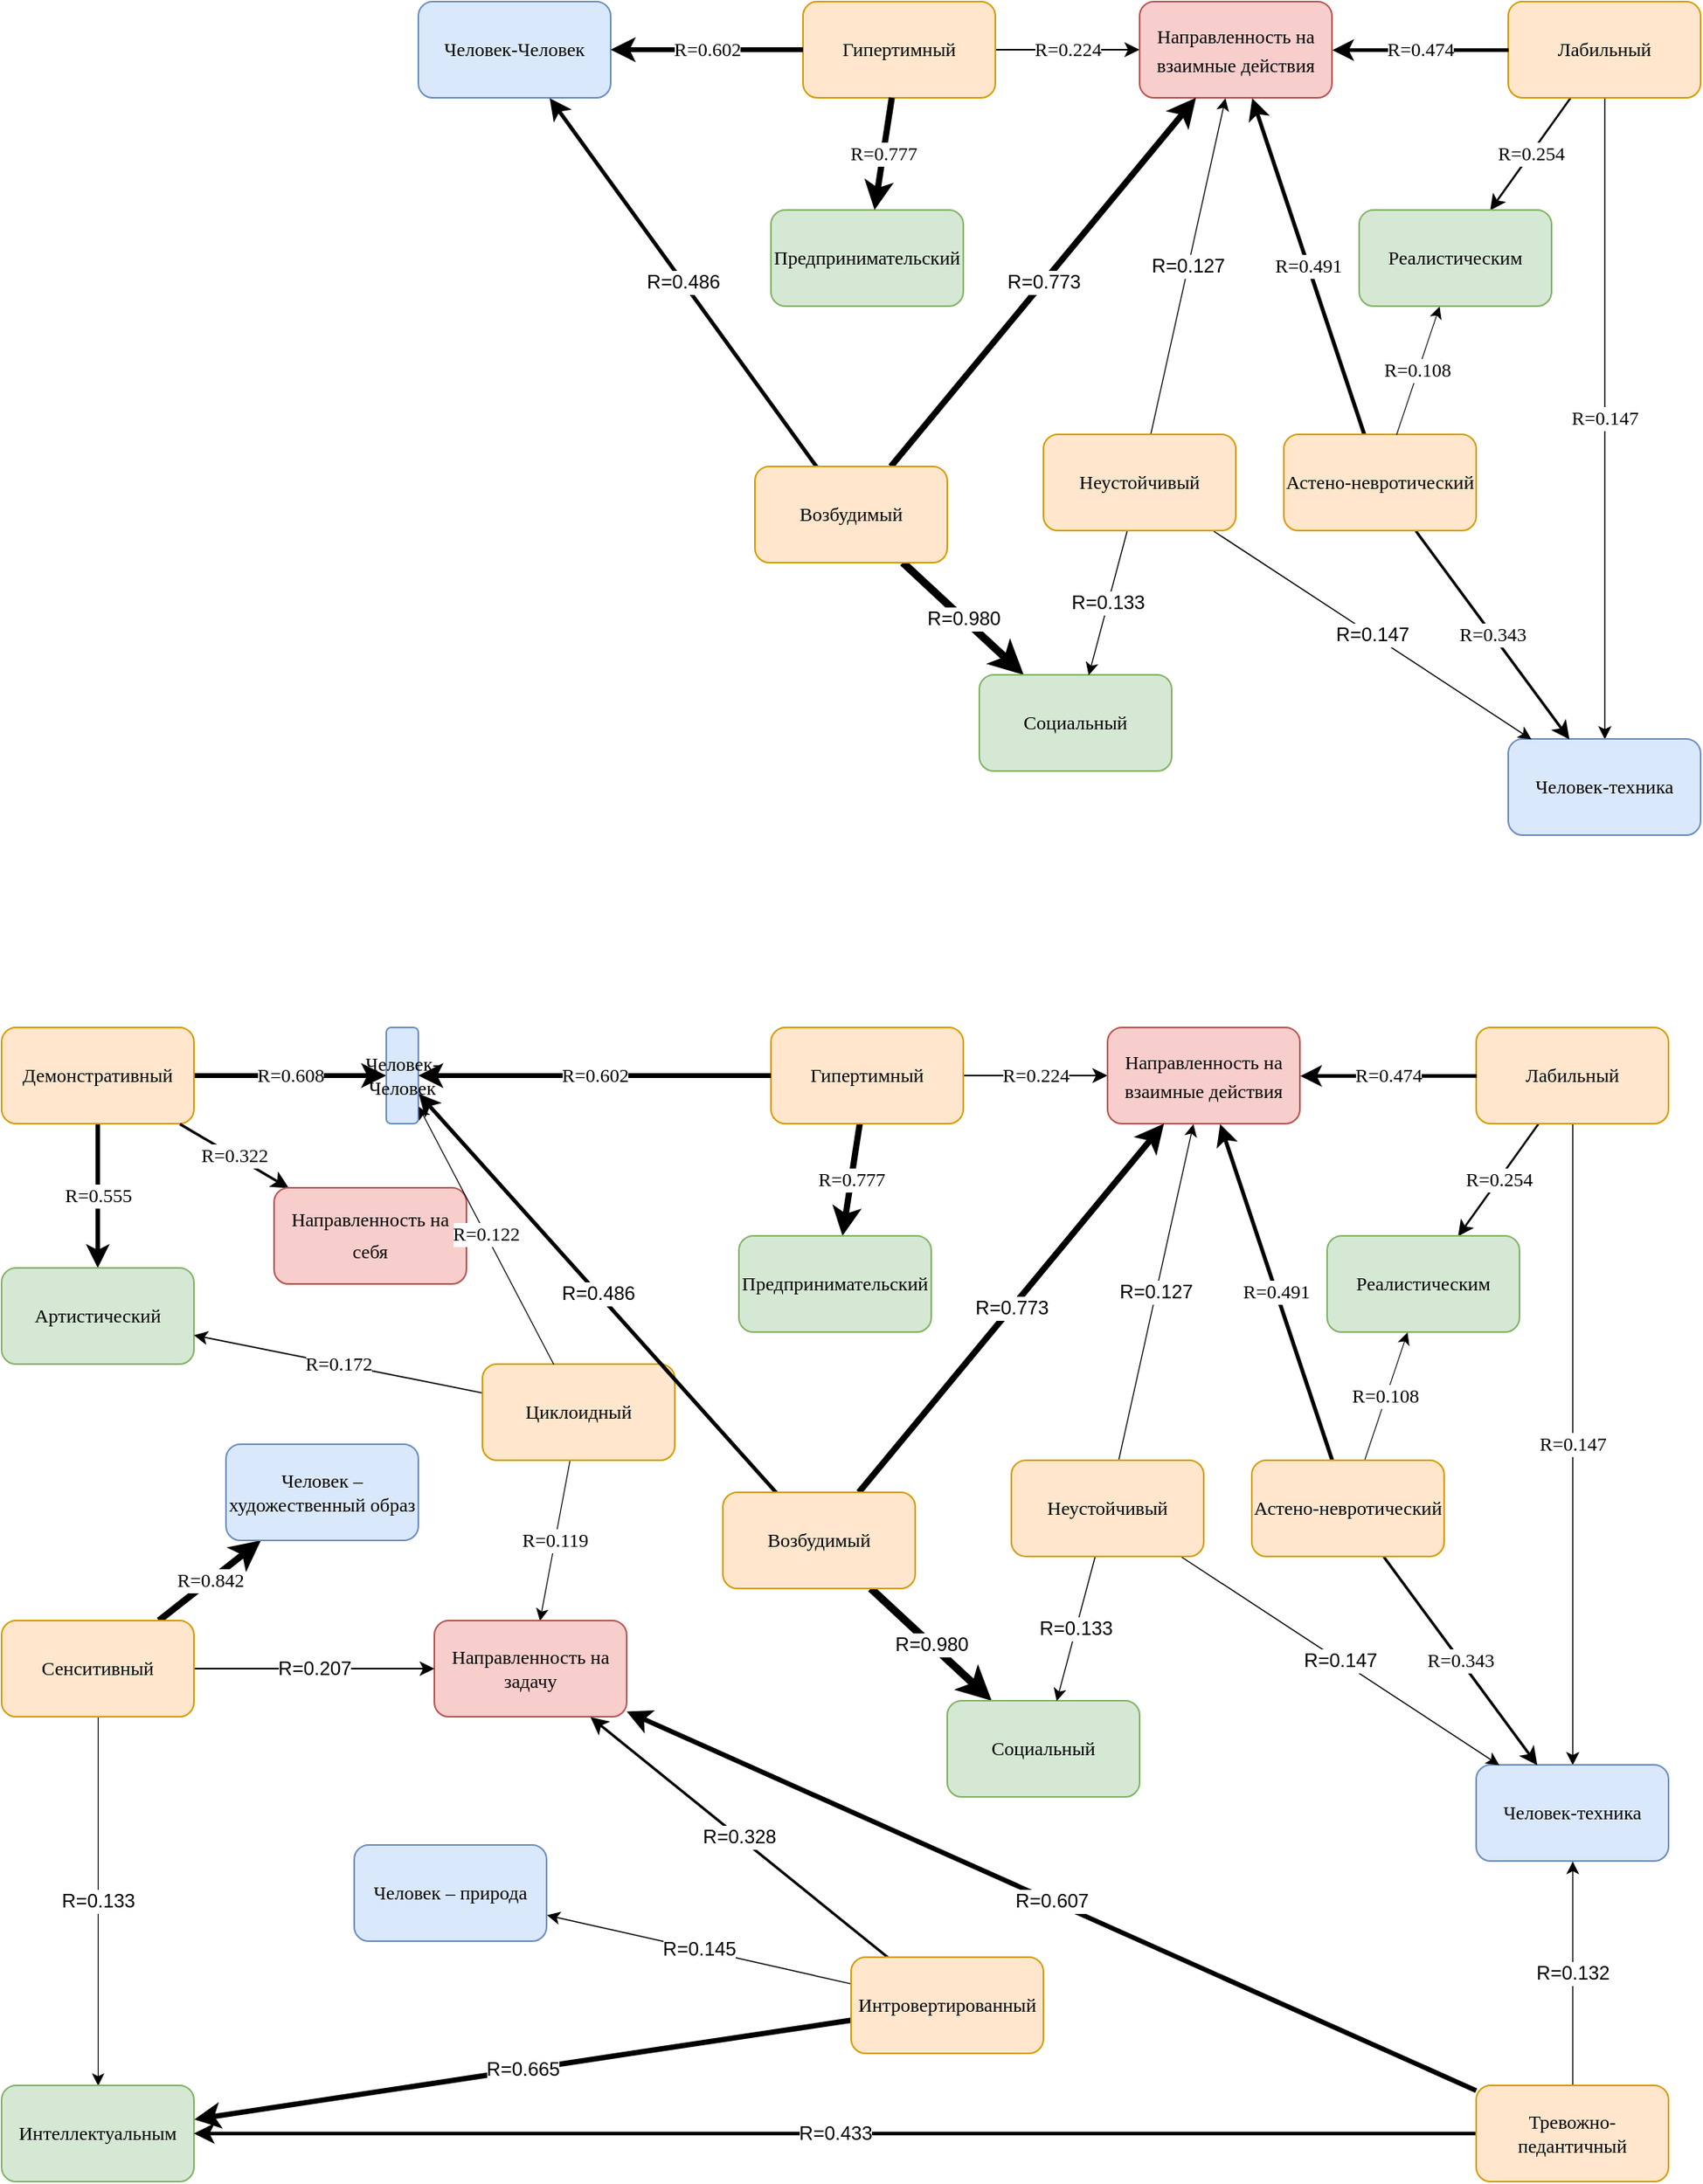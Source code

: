 <mxfile version="27.0.3">
  <diagram name="Страница — 1" id="1lgbH9x4u3ROzhYAGhE-">
    <mxGraphModel dx="1511" dy="1985" grid="1" gridSize="10" guides="1" tooltips="1" connect="1" arrows="1" fold="1" page="0" pageScale="1" pageWidth="1169" pageHeight="827" background="none" math="0" shadow="0">
      <root>
        <mxCell id="0" />
        <mxCell id="1" parent="0" />
        <mxCell id="H34q3096vW5ZRXHq4TRd-3" value="R=0.608" style="rounded=0;orthogonalLoop=1;jettySize=auto;html=1;fontFamily=Times New Roman;fontSize=12;strokeWidth=3.04;strokeColor=default;" parent="1" source="H34q3096vW5ZRXHq4TRd-1" target="H34q3096vW5ZRXHq4TRd-2" edge="1">
          <mxGeometry relative="1" as="geometry" />
        </mxCell>
        <mxCell id="H34q3096vW5ZRXHq4TRd-5" value="R=0.555" style="rounded=0;orthogonalLoop=1;jettySize=auto;html=1;strokeWidth=2.775;fontFamily=Times New Roman;fontSize=12;strokeColor=default;" parent="1" source="H34q3096vW5ZRXHq4TRd-1" target="H34q3096vW5ZRXHq4TRd-4" edge="1">
          <mxGeometry relative="1" as="geometry" />
        </mxCell>
        <mxCell id="H34q3096vW5ZRXHq4TRd-1" value="&lt;span style=&quot;text-align: start; line-height: 19.973px;&quot;&gt;&lt;font&gt;Демонстративный&lt;/font&gt;&lt;/span&gt;&lt;span style=&quot;text-align: start;&quot;&gt;&lt;/span&gt;" style="rounded=1;whiteSpace=wrap;html=1;fontFamily=Times New Roman;fontSize=12;fillColor=#ffe6cc;strokeColor=#d79b00;" parent="1" vertex="1">
          <mxGeometry width="120" height="60" as="geometry" />
        </mxCell>
        <mxCell id="H34q3096vW5ZRXHq4TRd-2" value="Человек-Человек" style="whiteSpace=wrap;html=1;rounded=1;fontFamily=Times New Roman;fontSize=12;fillColor=#dae8fc;strokeColor=#6c8ebf;" parent="1" vertex="1">
          <mxGeometry x="240" width="20" height="60" as="geometry" />
        </mxCell>
        <mxCell id="H34q3096vW5ZRXHq4TRd-4" value="&lt;br&gt;&lt;span&gt;&lt;font&gt;Артистический&lt;/font&gt;&lt;/span&gt;&lt;div&gt;&lt;br&gt;&lt;/div&gt;" style="whiteSpace=wrap;html=1;fontFamily=Times New Roman;fillColor=#d5e8d4;strokeColor=#82b366;rounded=1;fontSize=12;" parent="1" vertex="1">
          <mxGeometry y="150" width="120" height="60" as="geometry" />
        </mxCell>
        <mxCell id="H34q3096vW5ZRXHq4TRd-7" value="R=0.322" style="endArrow=classic;html=1;rounded=0;strokeWidth=1.61;fontFamily=Times New Roman;fontSize=12;strokeColor=default;" parent="1" source="H34q3096vW5ZRXHq4TRd-1" target="H34q3096vW5ZRXHq4TRd-8" edge="1">
          <mxGeometry width="50" height="50" relative="1" as="geometry">
            <mxPoint x="350" y="300" as="sourcePoint" />
            <mxPoint x="240" y="120" as="targetPoint" />
          </mxGeometry>
        </mxCell>
        <mxCell id="H34q3096vW5ZRXHq4TRd-8" value="&lt;span style=&quot;text-align: start; line-height: 19.973px;&quot;&gt;&lt;font&gt;Направленность на себя&lt;/font&gt;&lt;/span&gt;&lt;span style=&quot;text-align: start;&quot;&gt;&lt;/span&gt;" style="rounded=1;whiteSpace=wrap;html=1;fillColor=#f8cecc;strokeColor=#b85450;fontFamily=Times New Roman;fontSize=12;" parent="1" vertex="1">
          <mxGeometry x="170" y="100" width="120" height="60" as="geometry" />
        </mxCell>
        <mxCell id="H34q3096vW5ZRXHq4TRd-13" value="R=0.777" style="rounded=0;orthogonalLoop=1;jettySize=auto;html=1;strokeWidth=3.885;fontFamily=Times New Roman;fontSize=12;strokeColor=default;" parent="1" source="H34q3096vW5ZRXHq4TRd-10" target="H34q3096vW5ZRXHq4TRd-12" edge="1">
          <mxGeometry relative="1" as="geometry" />
        </mxCell>
        <mxCell id="H34q3096vW5ZRXHq4TRd-16" value="R=0.224" style="rounded=0;orthogonalLoop=1;jettySize=auto;html=1;strokeWidth=1.12;fontFamily=Times New Roman;fontSize=12;strokeColor=default;" parent="1" source="H34q3096vW5ZRXHq4TRd-10" target="H34q3096vW5ZRXHq4TRd-15" edge="1">
          <mxGeometry relative="1" as="geometry" />
        </mxCell>
        <mxCell id="H34q3096vW5ZRXHq4TRd-10" value="&lt;br&gt;&lt;span&gt;Гипертимный&lt;/span&gt;&lt;div&gt;&lt;br&gt;&lt;/div&gt;" style="rounded=1;whiteSpace=wrap;html=1;fillColor=#ffe6cc;strokeColor=#d79b00;fontFamily=Times New Roman;fontSize=12;" parent="1" vertex="1">
          <mxGeometry x="480" width="120" height="60" as="geometry" />
        </mxCell>
        <mxCell id="H34q3096vW5ZRXHq4TRd-11" value="R=0.602" style="endArrow=classic;html=1;rounded=0;strokeWidth=3.01;fontFamily=Times New Roman;fontSize=12;strokeColor=default;" parent="1" source="H34q3096vW5ZRXHq4TRd-10" target="H34q3096vW5ZRXHq4TRd-2" edge="1">
          <mxGeometry width="50" height="50" relative="1" as="geometry">
            <mxPoint x="340" y="260" as="sourcePoint" />
            <mxPoint x="390" y="210" as="targetPoint" />
          </mxGeometry>
        </mxCell>
        <mxCell id="H34q3096vW5ZRXHq4TRd-12" value="&lt;br&gt;&lt;span&gt;Предпринимательский&lt;/span&gt;&lt;div&gt;&lt;br&gt;&lt;/div&gt;" style="rounded=1;whiteSpace=wrap;html=1;fillColor=#d5e8d4;strokeColor=#82b366;fontFamily=Times New Roman;fontSize=12;" parent="1" vertex="1">
          <mxGeometry x="460" y="130" width="120" height="60" as="geometry" />
        </mxCell>
        <mxCell id="H34q3096vW5ZRXHq4TRd-15" value="&lt;span style=&quot;text-align: start; line-height: 19.973px;&quot;&gt;Н&lt;/span&gt;&lt;span style=&quot;text-align: start; background-color: transparent;&quot;&gt;аправленность на взаимные действия&lt;/span&gt;&lt;div&gt;&lt;span style=&quot;text-align: start;&quot;&gt;&lt;/span&gt;&lt;/div&gt;" style="rounded=1;whiteSpace=wrap;html=1;fillColor=#f8cecc;strokeColor=#b85450;fontFamily=Times New Roman;fontSize=12;" parent="1" vertex="1">
          <mxGeometry x="690" width="120" height="60" as="geometry" />
        </mxCell>
        <mxCell id="H34q3096vW5ZRXHq4TRd-18" value="R=0.172" style="rounded=0;orthogonalLoop=1;jettySize=auto;html=1;strokeColor=default;strokeWidth=0.86;fontSize=12;fontFamily=Times New Roman;" parent="1" source="H34q3096vW5ZRXHq4TRd-17" target="H34q3096vW5ZRXHq4TRd-4" edge="1">
          <mxGeometry relative="1" as="geometry" />
        </mxCell>
        <mxCell id="H34q3096vW5ZRXHq4TRd-21" value="R=0.119" style="rounded=0;orthogonalLoop=1;jettySize=auto;html=1;strokeColor=default;strokeWidth=0.595;fontSize=12;fontFamily=Times New Roman;" parent="1" source="H34q3096vW5ZRXHq4TRd-17" target="H34q3096vW5ZRXHq4TRd-20" edge="1">
          <mxGeometry relative="1" as="geometry" />
        </mxCell>
        <mxCell id="H34q3096vW5ZRXHq4TRd-17" value="&lt;br&gt;&lt;span&gt;Циклоидный&lt;/span&gt;&lt;div&gt;&lt;br&gt;&lt;/div&gt;" style="rounded=1;whiteSpace=wrap;html=1;fillColor=#ffe6cc;strokeColor=#d79b00;fontSize=12;fontFamily=Times New Roman;" parent="1" vertex="1">
          <mxGeometry x="300" y="210" width="120" height="60" as="geometry" />
        </mxCell>
        <mxCell id="H34q3096vW5ZRXHq4TRd-19" value="R=0.122" style="endArrow=classic;html=1;rounded=0;strokeColor=default;strokeWidth=0.61;fontSize=12;fontFamily=Times New Roman;" parent="1" source="H34q3096vW5ZRXHq4TRd-17" target="H34q3096vW5ZRXHq4TRd-2" edge="1">
          <mxGeometry width="50" height="50" relative="1" as="geometry">
            <mxPoint x="60" y="300" as="sourcePoint" />
            <mxPoint x="110" y="250" as="targetPoint" />
          </mxGeometry>
        </mxCell>
        <mxCell id="H34q3096vW5ZRXHq4TRd-20" value="&lt;div&gt;&lt;span style=&quot;background-color: transparent;&quot;&gt;Н&lt;/span&gt;&lt;span style=&quot;background-color: transparent;&quot;&gt;аправленность на задачу&lt;/span&gt;&lt;br&gt;&lt;/div&gt;" style="rounded=1;whiteSpace=wrap;html=1;fillColor=#f8cecc;strokeColor=#b85450;fontSize=12;fontFamily=Times New Roman;" parent="1" vertex="1">
          <mxGeometry x="270" y="370" width="120" height="60" as="geometry" />
        </mxCell>
        <mxCell id="H34q3096vW5ZRXHq4TRd-27" value="R=0.254" style="rounded=0;orthogonalLoop=1;jettySize=auto;html=1;fontSize=12;fontFamily=Times New Roman;strokeWidth=1.27;" parent="1" source="H34q3096vW5ZRXHq4TRd-22" target="H34q3096vW5ZRXHq4TRd-26" edge="1">
          <mxGeometry relative="1" as="geometry" />
        </mxCell>
        <mxCell id="H34q3096vW5ZRXHq4TRd-29" value="R=0.147" style="rounded=0;orthogonalLoop=1;jettySize=auto;html=1;fontSize=12;fontFamily=Times New Roman;strokeWidth=0.735;" parent="1" source="H34q3096vW5ZRXHq4TRd-22" target="H34q3096vW5ZRXHq4TRd-24" edge="1">
          <mxGeometry relative="1" as="geometry">
            <mxPoint x="1000" y="340" as="targetPoint" />
          </mxGeometry>
        </mxCell>
        <mxCell id="H34q3096vW5ZRXHq4TRd-22" value="&lt;span&gt;Лабильный&lt;/span&gt;" style="rounded=1;whiteSpace=wrap;html=1;fillColor=#ffe6cc;strokeColor=#d79b00;fontSize=12;fontFamily=Times New Roman;" parent="1" vertex="1">
          <mxGeometry x="920" width="120" height="60" as="geometry" />
        </mxCell>
        <mxCell id="H34q3096vW5ZRXHq4TRd-24" value="&lt;span&gt;Человек-техника&lt;/span&gt;" style="rounded=1;whiteSpace=wrap;html=1;fillColor=#dae8fc;strokeColor=#6c8ebf;fontSize=12;fontFamily=Times New Roman;" parent="1" vertex="1">
          <mxGeometry x="920" y="460" width="120" height="60" as="geometry" />
        </mxCell>
        <mxCell id="H34q3096vW5ZRXHq4TRd-26" value="&lt;span&gt;Реалистическим&lt;/span&gt;" style="rounded=1;whiteSpace=wrap;html=1;fillColor=#d5e8d4;strokeColor=#82b366;fontSize=12;fontFamily=Times New Roman;" parent="1" vertex="1">
          <mxGeometry x="827" y="130" width="120" height="60" as="geometry" />
        </mxCell>
        <mxCell id="H34q3096vW5ZRXHq4TRd-32" value="R=0.491" style="rounded=0;orthogonalLoop=1;jettySize=auto;html=1;fontSize=12;fontFamily=Times New Roman;strokeWidth=2.455;" parent="1" source="H34q3096vW5ZRXHq4TRd-31" target="H34q3096vW5ZRXHq4TRd-15" edge="1">
          <mxGeometry relative="1" as="geometry" />
        </mxCell>
        <mxCell id="H34q3096vW5ZRXHq4TRd-33" value="R=0.108" style="rounded=0;orthogonalLoop=1;jettySize=auto;html=1;fontSize=12;fontFamily=Times New Roman;strokeWidth=0.54;" parent="1" source="H34q3096vW5ZRXHq4TRd-31" target="H34q3096vW5ZRXHq4TRd-26" edge="1">
          <mxGeometry relative="1" as="geometry" />
        </mxCell>
        <mxCell id="H34q3096vW5ZRXHq4TRd-34" value="R=0.343" style="rounded=0;orthogonalLoop=1;jettySize=auto;html=1;fontSize=12;fontFamily=Times New Roman;strokeWidth=1.715;" parent="1" source="H34q3096vW5ZRXHq4TRd-31" target="H34q3096vW5ZRXHq4TRd-24" edge="1">
          <mxGeometry relative="1" as="geometry" />
        </mxCell>
        <mxCell id="H34q3096vW5ZRXHq4TRd-31" value="&lt;br&gt;&lt;span&gt;Астено-невротический&lt;/span&gt;&lt;div&gt;&lt;br&gt;&lt;/div&gt;" style="rounded=1;whiteSpace=wrap;html=1;fillColor=#ffe6cc;strokeColor=#d79b00;fontSize=12;fontFamily=Times New Roman;" parent="1" vertex="1">
          <mxGeometry x="780" y="270" width="120" height="60" as="geometry" />
        </mxCell>
        <mxCell id="H34q3096vW5ZRXHq4TRd-38" value="R=0.842" style="rounded=0;orthogonalLoop=1;jettySize=auto;html=1;fontSize=12;fontFamily=Times New Roman;strokeWidth=4.21;" parent="1" source="H34q3096vW5ZRXHq4TRd-36" target="H34q3096vW5ZRXHq4TRd-37" edge="1">
          <mxGeometry relative="1" as="geometry" />
        </mxCell>
        <mxCell id="H34q3096vW5ZRXHq4TRd-40" value="R=0.133" style="rounded=0;orthogonalLoop=1;jettySize=auto;html=1;fontSize=12;strokeWidth=0.567;" parent="1" source="H34q3096vW5ZRXHq4TRd-36" target="H34q3096vW5ZRXHq4TRd-39" edge="1">
          <mxGeometry relative="1" as="geometry" />
        </mxCell>
        <mxCell id="H34q3096vW5ZRXHq4TRd-41" value="R=0.207" style="rounded=0;orthogonalLoop=1;jettySize=auto;html=1;fontSize=12;strokeWidth=1.035;" parent="1" source="H34q3096vW5ZRXHq4TRd-36" target="H34q3096vW5ZRXHq4TRd-20" edge="1">
          <mxGeometry relative="1" as="geometry" />
        </mxCell>
        <mxCell id="H34q3096vW5ZRXHq4TRd-36" value="&lt;span&gt;Сенситивный&lt;/span&gt;" style="rounded=1;whiteSpace=wrap;html=1;fillColor=#ffe6cc;strokeColor=#d79b00;fontSize=12;fontFamily=Times New Roman;" parent="1" vertex="1">
          <mxGeometry y="370" width="120" height="60" as="geometry" />
        </mxCell>
        <mxCell id="H34q3096vW5ZRXHq4TRd-37" value="&lt;br&gt;&lt;span&gt;Человек – художественный образ&lt;/span&gt;&lt;div&gt;&lt;br&gt;&lt;/div&gt;" style="rounded=1;whiteSpace=wrap;html=1;fillColor=#dae8fc;strokeColor=#6c8ebf;fontSize=12;fontFamily=Times New Roman;" parent="1" vertex="1">
          <mxGeometry x="140" y="260" width="120" height="60" as="geometry" />
        </mxCell>
        <mxCell id="H34q3096vW5ZRXHq4TRd-39" value="&lt;br&gt;&lt;span&gt;Интеллектуальным&lt;/span&gt;&lt;div&gt;&lt;br&gt;&lt;/div&gt;" style="rounded=1;whiteSpace=wrap;html=1;fillColor=#d5e8d4;strokeColor=#82b366;fontSize=12;fontFamily=Times New Roman;" parent="1" vertex="1">
          <mxGeometry y="660" width="120" height="60" as="geometry" />
        </mxCell>
        <mxCell id="H34q3096vW5ZRXHq4TRd-43" value="R=0.132" style="rounded=0;orthogonalLoop=1;jettySize=auto;html=1;fontSize=12;strokeWidth=0.66;" parent="1" source="H34q3096vW5ZRXHq4TRd-42" target="H34q3096vW5ZRXHq4TRd-24" edge="1">
          <mxGeometry relative="1" as="geometry" />
        </mxCell>
        <mxCell id="H34q3096vW5ZRXHq4TRd-45" value="R=0.433" style="rounded=0;orthogonalLoop=1;jettySize=auto;html=1;fontSize=12;strokeWidth=2.165;" parent="1" source="H34q3096vW5ZRXHq4TRd-42" target="H34q3096vW5ZRXHq4TRd-39" edge="1">
          <mxGeometry relative="1" as="geometry" />
        </mxCell>
        <mxCell id="H34q3096vW5ZRXHq4TRd-46" value="R=0.607" style="rounded=0;orthogonalLoop=1;jettySize=auto;html=1;fontSize=12;strokeWidth=3.035;" parent="1" source="H34q3096vW5ZRXHq4TRd-42" target="H34q3096vW5ZRXHq4TRd-20" edge="1">
          <mxGeometry relative="1" as="geometry" />
        </mxCell>
        <mxCell id="H34q3096vW5ZRXHq4TRd-42" value="&lt;br&gt;&lt;span style=&quot;font-family: &amp;quot;Times New Roman&amp;quot;;&quot;&gt;Тревожно-педантичный&lt;/span&gt;&lt;div&gt;&lt;br&gt;&lt;/div&gt;" style="rounded=1;whiteSpace=wrap;html=1;fillColor=#ffe6cc;strokeColor=#d79b00;fontSize=12;" parent="1" vertex="1">
          <mxGeometry x="920" y="660" width="120" height="60" as="geometry" />
        </mxCell>
        <mxCell id="H34q3096vW5ZRXHq4TRd-49" value="R=0.145" style="rounded=0;orthogonalLoop=1;jettySize=auto;html=1;fontSize=12;strokeWidth=0.725;" parent="1" source="H34q3096vW5ZRXHq4TRd-47" target="H34q3096vW5ZRXHq4TRd-48" edge="1">
          <mxGeometry relative="1" as="geometry" />
        </mxCell>
        <mxCell id="H34q3096vW5ZRXHq4TRd-50" value="R=0.665" style="rounded=0;orthogonalLoop=1;jettySize=auto;html=1;fontSize=12;strokeWidth=3.325;" parent="1" source="H34q3096vW5ZRXHq4TRd-47" target="H34q3096vW5ZRXHq4TRd-39" edge="1">
          <mxGeometry relative="1" as="geometry" />
        </mxCell>
        <mxCell id="H34q3096vW5ZRXHq4TRd-52" value="R=0.328" style="rounded=0;orthogonalLoop=1;jettySize=auto;html=1;fontSize=12;strokeWidth=1.64;" parent="1" source="H34q3096vW5ZRXHq4TRd-47" target="H34q3096vW5ZRXHq4TRd-20" edge="1">
          <mxGeometry relative="1" as="geometry" />
        </mxCell>
        <mxCell id="H34q3096vW5ZRXHq4TRd-47" value="&lt;span style=&quot;text-align: start; line-height: 19.973px; font-family: &amp;quot;Times New Roman&amp;quot;;&quot;&gt;Интровертированный&lt;/span&gt;&lt;span style=&quot;text-align: start;&quot;&gt;&lt;/span&gt;" style="rounded=1;whiteSpace=wrap;html=1;fillColor=#ffe6cc;strokeColor=#d79b00;fontSize=12;" parent="1" vertex="1">
          <mxGeometry x="530" y="580" width="120" height="60" as="geometry" />
        </mxCell>
        <mxCell id="H34q3096vW5ZRXHq4TRd-48" value="&lt;br&gt;&lt;span style=&quot;font-family: &amp;quot;Times New Roman&amp;quot;;&quot;&gt;Человек – природа&lt;/span&gt;&lt;div&gt;&lt;br&gt;&lt;/div&gt;" style="rounded=1;whiteSpace=wrap;html=1;fillColor=#dae8fc;strokeColor=#6c8ebf;fontSize=12;" parent="1" vertex="1">
          <mxGeometry x="220" y="510" width="120" height="60" as="geometry" />
        </mxCell>
        <mxCell id="H34q3096vW5ZRXHq4TRd-57" value="R=0.486" style="rounded=0;orthogonalLoop=1;jettySize=auto;html=1;fontSize=12;strokeWidth=2.43;" parent="1" source="H34q3096vW5ZRXHq4TRd-56" target="H34q3096vW5ZRXHq4TRd-2" edge="1">
          <mxGeometry relative="1" as="geometry" />
        </mxCell>
        <mxCell id="H34q3096vW5ZRXHq4TRd-58" value="R=0.773" style="rounded=0;orthogonalLoop=1;jettySize=auto;html=1;fontSize=12;strokeWidth=3.865;" parent="1" source="H34q3096vW5ZRXHq4TRd-56" target="H34q3096vW5ZRXHq4TRd-15" edge="1">
          <mxGeometry relative="1" as="geometry" />
        </mxCell>
        <mxCell id="H34q3096vW5ZRXHq4TRd-60" value="R=0.980" style="rounded=0;orthogonalLoop=1;jettySize=auto;html=1;fontSize=12;strokeWidth=4.9;" parent="1" source="H34q3096vW5ZRXHq4TRd-56" target="H34q3096vW5ZRXHq4TRd-59" edge="1">
          <mxGeometry relative="1" as="geometry" />
        </mxCell>
        <mxCell id="H34q3096vW5ZRXHq4TRd-56" value="&lt;br&gt;&lt;span style=&quot;font-family: &amp;quot;Times New Roman&amp;quot;;&quot;&gt;Возбудимый&lt;/span&gt;&lt;div&gt;&lt;br&gt;&lt;/div&gt;" style="rounded=1;whiteSpace=wrap;html=1;fillColor=#ffe6cc;strokeColor=#d79b00;fontSize=12;" parent="1" vertex="1">
          <mxGeometry x="450" y="290" width="120" height="60" as="geometry" />
        </mxCell>
        <mxCell id="H34q3096vW5ZRXHq4TRd-59" value="&lt;br&gt;&lt;span style=&quot;font-family: &amp;quot;Times New Roman&amp;quot;;&quot;&gt;Социальный&lt;/span&gt;&lt;div&gt;&lt;br&gt;&lt;/div&gt;" style="rounded=1;whiteSpace=wrap;html=1;fillColor=#d5e8d4;strokeColor=#82b366;fontSize=12;" parent="1" vertex="1">
          <mxGeometry x="590" y="420" width="120" height="60" as="geometry" />
        </mxCell>
        <mxCell id="H34q3096vW5ZRXHq4TRd-62" value="R=0.127" style="rounded=0;orthogonalLoop=1;jettySize=auto;html=1;fontSize=12;strokeWidth=0.635;" parent="1" source="H34q3096vW5ZRXHq4TRd-61" target="H34q3096vW5ZRXHq4TRd-15" edge="1">
          <mxGeometry relative="1" as="geometry" />
        </mxCell>
        <mxCell id="H34q3096vW5ZRXHq4TRd-63" value="R=0.133" style="rounded=0;orthogonalLoop=1;jettySize=auto;html=1;fontSize=12;strokeWidth=0.665;" parent="1" source="H34q3096vW5ZRXHq4TRd-61" target="H34q3096vW5ZRXHq4TRd-59" edge="1">
          <mxGeometry relative="1" as="geometry" />
        </mxCell>
        <mxCell id="H34q3096vW5ZRXHq4TRd-64" value="R=0.147" style="rounded=0;orthogonalLoop=1;jettySize=auto;html=1;fontSize=12;strokeWidth=0.735;" parent="1" source="H34q3096vW5ZRXHq4TRd-61" target="H34q3096vW5ZRXHq4TRd-24" edge="1">
          <mxGeometry relative="1" as="geometry">
            <mxPoint x="1180" y="90" as="targetPoint" />
          </mxGeometry>
        </mxCell>
        <mxCell id="H34q3096vW5ZRXHq4TRd-61" value="&lt;br&gt;&lt;span style=&quot;font-family: &amp;quot;Times New Roman&amp;quot;;&quot;&gt;Неустойчивый&lt;/span&gt;&lt;div&gt;&lt;br&gt;&lt;/div&gt;" style="rounded=1;whiteSpace=wrap;html=1;fillColor=#ffe6cc;strokeColor=#d79b00;fontSize=12;" parent="1" vertex="1">
          <mxGeometry x="630" y="270" width="120" height="60" as="geometry" />
        </mxCell>
        <mxCell id="gUqreIWrJv894PSsRbNy-1" value="R=0.474" style="rounded=0;orthogonalLoop=1;jettySize=auto;html=1;fontSize=12;fontFamily=Times New Roman;strokeWidth=2.37;" edge="1" parent="1" source="H34q3096vW5ZRXHq4TRd-22" target="H34q3096vW5ZRXHq4TRd-15">
          <mxGeometry relative="1" as="geometry">
            <mxPoint x="800" y="110" as="sourcePoint" />
            <mxPoint x="800" y="140" as="targetPoint" />
          </mxGeometry>
        </mxCell>
        <mxCell id="gUqreIWrJv894PSsRbNy-14" value="Человек-Человек" style="whiteSpace=wrap;html=1;rounded=1;fontFamily=Times New Roman;fontSize=12;fillColor=#dae8fc;strokeColor=#6c8ebf;" vertex="1" parent="1">
          <mxGeometry x="260" y="-640" width="120" height="60" as="geometry" />
        </mxCell>
        <mxCell id="gUqreIWrJv894PSsRbNy-15" value="R=0.224" style="rounded=0;orthogonalLoop=1;jettySize=auto;html=1;strokeWidth=1.12;fontFamily=Times New Roman;fontSize=12;strokeColor=default;" edge="1" parent="1" source="gUqreIWrJv894PSsRbNy-16" target="gUqreIWrJv894PSsRbNy-19">
          <mxGeometry relative="1" as="geometry" />
        </mxCell>
        <mxCell id="gUqreIWrJv894PSsRbNy-16" value="&lt;br&gt;&lt;span&gt;Гипертимный&lt;/span&gt;&lt;div&gt;&lt;br&gt;&lt;/div&gt;" style="rounded=1;whiteSpace=wrap;html=1;fillColor=#ffe6cc;strokeColor=#d79b00;fontFamily=Times New Roman;fontSize=12;" vertex="1" parent="1">
          <mxGeometry x="500" y="-640" width="120" height="60" as="geometry" />
        </mxCell>
        <mxCell id="gUqreIWrJv894PSsRbNy-17" value="R=0.602" style="endArrow=classic;html=1;rounded=0;strokeWidth=3.01;fontFamily=Times New Roman;fontSize=12;strokeColor=default;" edge="1" parent="1" source="gUqreIWrJv894PSsRbNy-16" target="gUqreIWrJv894PSsRbNy-14">
          <mxGeometry width="50" height="50" relative="1" as="geometry">
            <mxPoint x="360" y="-380" as="sourcePoint" />
            <mxPoint x="410" y="-430" as="targetPoint" />
          </mxGeometry>
        </mxCell>
        <mxCell id="gUqreIWrJv894PSsRbNy-18" value="&lt;br&gt;&lt;span&gt;Предпринимательский&lt;/span&gt;&lt;div&gt;&lt;br&gt;&lt;/div&gt;" style="rounded=1;whiteSpace=wrap;html=1;fillColor=#d5e8d4;strokeColor=#82b366;fontFamily=Times New Roman;fontSize=12;" vertex="1" parent="1">
          <mxGeometry x="480" y="-510" width="120" height="60" as="geometry" />
        </mxCell>
        <mxCell id="gUqreIWrJv894PSsRbNy-19" value="&lt;span style=&quot;text-align: start; line-height: 19.973px;&quot;&gt;Н&lt;/span&gt;&lt;span style=&quot;text-align: start; background-color: transparent;&quot;&gt;аправленность на взаимные действия&lt;/span&gt;&lt;div&gt;&lt;span style=&quot;text-align: start;&quot;&gt;&lt;/span&gt;&lt;/div&gt;" style="rounded=1;whiteSpace=wrap;html=1;fillColor=#f8cecc;strokeColor=#b85450;fontFamily=Times New Roman;fontSize=12;" vertex="1" parent="1">
          <mxGeometry x="710" y="-640" width="120" height="60" as="geometry" />
        </mxCell>
        <mxCell id="gUqreIWrJv894PSsRbNy-20" value="R=0.254" style="rounded=0;orthogonalLoop=1;jettySize=auto;html=1;fontSize=12;fontFamily=Times New Roman;strokeWidth=1.27;" edge="1" parent="1" source="gUqreIWrJv894PSsRbNy-22" target="gUqreIWrJv894PSsRbNy-24">
          <mxGeometry relative="1" as="geometry" />
        </mxCell>
        <mxCell id="gUqreIWrJv894PSsRbNy-21" value="R=0.147" style="rounded=0;orthogonalLoop=1;jettySize=auto;html=1;fontSize=12;fontFamily=Times New Roman;strokeWidth=0.735;" edge="1" parent="1" source="gUqreIWrJv894PSsRbNy-22" target="gUqreIWrJv894PSsRbNy-23">
          <mxGeometry relative="1" as="geometry">
            <mxPoint x="1020" y="-300" as="targetPoint" />
          </mxGeometry>
        </mxCell>
        <mxCell id="gUqreIWrJv894PSsRbNy-22" value="&lt;span&gt;Лабильный&lt;/span&gt;" style="rounded=1;whiteSpace=wrap;html=1;fillColor=#ffe6cc;strokeColor=#d79b00;fontSize=12;fontFamily=Times New Roman;" vertex="1" parent="1">
          <mxGeometry x="940" y="-640" width="120" height="60" as="geometry" />
        </mxCell>
        <mxCell id="gUqreIWrJv894PSsRbNy-23" value="&lt;span&gt;Человек-техника&lt;/span&gt;" style="rounded=1;whiteSpace=wrap;html=1;fillColor=#dae8fc;strokeColor=#6c8ebf;fontSize=12;fontFamily=Times New Roman;" vertex="1" parent="1">
          <mxGeometry x="940" y="-180" width="120" height="60" as="geometry" />
        </mxCell>
        <mxCell id="gUqreIWrJv894PSsRbNy-24" value="&lt;span&gt;Реалистическим&lt;/span&gt;" style="rounded=1;whiteSpace=wrap;html=1;fillColor=#d5e8d4;strokeColor=#82b366;fontSize=12;fontFamily=Times New Roman;" vertex="1" parent="1">
          <mxGeometry x="847" y="-510" width="120" height="60" as="geometry" />
        </mxCell>
        <mxCell id="gUqreIWrJv894PSsRbNy-25" value="R=0.491" style="rounded=0;orthogonalLoop=1;jettySize=auto;html=1;fontSize=12;fontFamily=Times New Roman;strokeWidth=2.455;" edge="1" parent="1" source="gUqreIWrJv894PSsRbNy-27" target="gUqreIWrJv894PSsRbNy-19">
          <mxGeometry relative="1" as="geometry" />
        </mxCell>
        <mxCell id="gUqreIWrJv894PSsRbNy-26" value="R=0.343" style="rounded=0;orthogonalLoop=1;jettySize=auto;html=1;fontSize=12;fontFamily=Times New Roman;strokeWidth=1.715;" edge="1" parent="1" source="gUqreIWrJv894PSsRbNy-27" target="gUqreIWrJv894PSsRbNy-23">
          <mxGeometry relative="1" as="geometry" />
        </mxCell>
        <mxCell id="gUqreIWrJv894PSsRbNy-27" value="&lt;br&gt;&lt;span&gt;Астено-невротический&lt;/span&gt;&lt;div&gt;&lt;br&gt;&lt;/div&gt;" style="rounded=1;whiteSpace=wrap;html=1;fillColor=#ffe6cc;strokeColor=#d79b00;fontSize=12;fontFamily=Times New Roman;" vertex="1" parent="1">
          <mxGeometry x="800" y="-370" width="120" height="60" as="geometry" />
        </mxCell>
        <mxCell id="gUqreIWrJv894PSsRbNy-28" value="R=0.486" style="rounded=0;orthogonalLoop=1;jettySize=auto;html=1;fontSize=12;strokeWidth=2.43;" edge="1" parent="1" source="gUqreIWrJv894PSsRbNy-31" target="gUqreIWrJv894PSsRbNy-14">
          <mxGeometry relative="1" as="geometry" />
        </mxCell>
        <mxCell id="gUqreIWrJv894PSsRbNy-29" value="R=0.773" style="rounded=0;orthogonalLoop=1;jettySize=auto;html=1;fontSize=12;strokeWidth=3.865;" edge="1" parent="1" source="gUqreIWrJv894PSsRbNy-31" target="gUqreIWrJv894PSsRbNy-19">
          <mxGeometry relative="1" as="geometry" />
        </mxCell>
        <mxCell id="gUqreIWrJv894PSsRbNy-30" value="R=0.980" style="rounded=0;orthogonalLoop=1;jettySize=auto;html=1;fontSize=12;strokeWidth=4.9;" edge="1" parent="1" source="gUqreIWrJv894PSsRbNy-31" target="gUqreIWrJv894PSsRbNy-32">
          <mxGeometry relative="1" as="geometry" />
        </mxCell>
        <mxCell id="gUqreIWrJv894PSsRbNy-31" value="&lt;br&gt;&lt;span style=&quot;font-family: &amp;quot;Times New Roman&amp;quot;;&quot;&gt;Возбудимый&lt;/span&gt;&lt;div&gt;&lt;br&gt;&lt;/div&gt;" style="rounded=1;whiteSpace=wrap;html=1;fillColor=#ffe6cc;strokeColor=#d79b00;fontSize=12;" vertex="1" parent="1">
          <mxGeometry x="470" y="-350" width="120" height="60" as="geometry" />
        </mxCell>
        <mxCell id="gUqreIWrJv894PSsRbNy-32" value="&lt;br&gt;&lt;span style=&quot;font-family: &amp;quot;Times New Roman&amp;quot;;&quot;&gt;Социальный&lt;/span&gt;&lt;div&gt;&lt;br&gt;&lt;/div&gt;" style="rounded=1;whiteSpace=wrap;html=1;fillColor=#d5e8d4;strokeColor=#82b366;fontSize=12;" vertex="1" parent="1">
          <mxGeometry x="610" y="-220" width="120" height="60" as="geometry" />
        </mxCell>
        <mxCell id="gUqreIWrJv894PSsRbNy-33" value="R=0.127" style="rounded=0;orthogonalLoop=1;jettySize=auto;html=1;fontSize=12;strokeWidth=0.635;" edge="1" parent="1" source="gUqreIWrJv894PSsRbNy-36" target="gUqreIWrJv894PSsRbNy-19">
          <mxGeometry relative="1" as="geometry" />
        </mxCell>
        <mxCell id="gUqreIWrJv894PSsRbNy-34" value="R=0.133" style="rounded=0;orthogonalLoop=1;jettySize=auto;html=1;fontSize=12;strokeWidth=0.665;" edge="1" parent="1" source="gUqreIWrJv894PSsRbNy-36" target="gUqreIWrJv894PSsRbNy-32">
          <mxGeometry relative="1" as="geometry" />
        </mxCell>
        <mxCell id="gUqreIWrJv894PSsRbNy-35" value="R=0.147" style="rounded=0;orthogonalLoop=1;jettySize=auto;html=1;fontSize=12;strokeWidth=0.735;" edge="1" parent="1" source="gUqreIWrJv894PSsRbNy-36" target="gUqreIWrJv894PSsRbNy-23">
          <mxGeometry relative="1" as="geometry">
            <mxPoint x="1200" y="-550" as="targetPoint" />
          </mxGeometry>
        </mxCell>
        <mxCell id="gUqreIWrJv894PSsRbNy-36" value="&lt;br&gt;&lt;span style=&quot;font-family: &amp;quot;Times New Roman&amp;quot;;&quot;&gt;Неустойчивый&lt;/span&gt;&lt;div&gt;&lt;br&gt;&lt;/div&gt;" style="rounded=1;whiteSpace=wrap;html=1;fillColor=#ffe6cc;strokeColor=#d79b00;fontSize=12;" vertex="1" parent="1">
          <mxGeometry x="650" y="-370" width="120" height="60" as="geometry" />
        </mxCell>
        <mxCell id="gUqreIWrJv894PSsRbNy-37" value="R=0.474" style="rounded=0;orthogonalLoop=1;jettySize=auto;html=1;fontSize=12;fontFamily=Times New Roman;strokeWidth=2.37;" edge="1" parent="1" source="gUqreIWrJv894PSsRbNy-22" target="gUqreIWrJv894PSsRbNy-19">
          <mxGeometry relative="1" as="geometry">
            <mxPoint x="820" y="-530" as="sourcePoint" />
            <mxPoint x="820" y="-500" as="targetPoint" />
          </mxGeometry>
        </mxCell>
        <mxCell id="gUqreIWrJv894PSsRbNy-39" value="R=0.777" style="rounded=0;orthogonalLoop=1;jettySize=auto;html=1;strokeWidth=3.885;fontFamily=Times New Roman;fontSize=12;strokeColor=default;" edge="1" parent="1" source="gUqreIWrJv894PSsRbNy-16" target="gUqreIWrJv894PSsRbNy-18">
          <mxGeometry relative="1" as="geometry">
            <mxPoint x="545" y="70" as="sourcePoint" />
            <mxPoint x="535" y="140" as="targetPoint" />
          </mxGeometry>
        </mxCell>
        <mxCell id="gUqreIWrJv894PSsRbNy-40" value="R=0.108" style="rounded=0;orthogonalLoop=1;jettySize=auto;html=1;fontSize=12;fontFamily=Times New Roman;strokeWidth=0.54;" edge="1" parent="1" source="gUqreIWrJv894PSsRbNy-27" target="gUqreIWrJv894PSsRbNy-24">
          <mxGeometry relative="1" as="geometry">
            <mxPoint x="860" y="280" as="sourcePoint" />
            <mxPoint x="887" y="200" as="targetPoint" />
          </mxGeometry>
        </mxCell>
      </root>
    </mxGraphModel>
  </diagram>
</mxfile>
